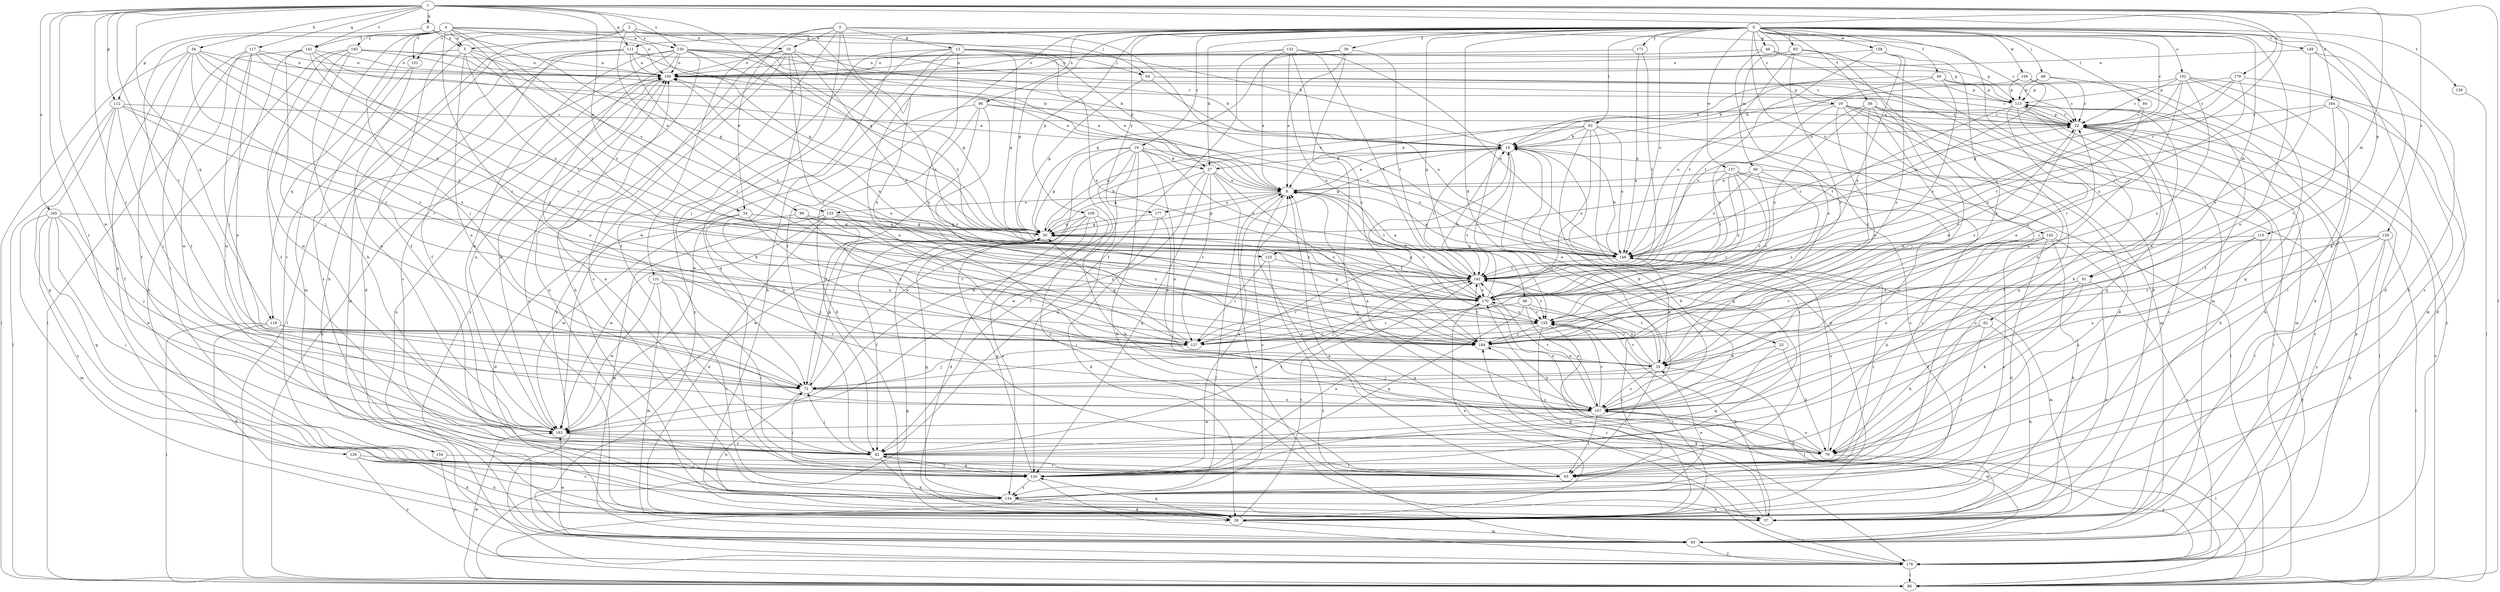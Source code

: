 strict digraph  {
0;
1;
2;
3;
4;
5;
6;
8;
10;
13;
14;
16;
19;
22;
23;
27;
28;
34;
35;
36;
38;
40;
42;
46;
48;
50;
56;
57;
62;
64;
65;
68;
72;
79;
82;
83;
84;
86;
90;
91;
93;
96;
99;
100;
102;
107;
109;
110;
111;
112;
113;
117;
119;
120;
125;
126;
127;
129;
130;
131;
132;
133;
134;
139;
141;
142;
143;
148;
149;
151;
154;
155;
157;
158;
159;
163;
164;
165;
170;
171;
177;
178;
179;
183;
184;
0 -> 5  [label=a];
0 -> 16  [label=c];
0 -> 19  [label=c];
0 -> 22  [label=c];
0 -> 23  [label=d];
0 -> 27  [label=d];
0 -> 36  [label=f];
0 -> 38  [label=f];
0 -> 40  [label=f];
0 -> 42  [label=f];
0 -> 46  [label=g];
0 -> 48  [label=g];
0 -> 50  [label=g];
0 -> 62  [label=i];
0 -> 68  [label=j];
0 -> 79  [label=k];
0 -> 82  [label=l];
0 -> 83  [label=l];
0 -> 84  [label=l];
0 -> 90  [label=m];
0 -> 91  [label=m];
0 -> 96  [label=n];
0 -> 102  [label=o];
0 -> 107  [label=o];
0 -> 109  [label=p];
0 -> 110  [label=p];
0 -> 111  [label=p];
0 -> 139  [label=t];
0 -> 143  [label=u];
0 -> 148  [label=u];
0 -> 149  [label=v];
0 -> 157  [label=w];
0 -> 158  [label=w];
0 -> 159  [label=w];
0 -> 163  [label=w];
0 -> 171  [label=y];
0 -> 177  [label=y];
1 -> 8  [label=b];
1 -> 34  [label=e];
1 -> 50  [label=g];
1 -> 56  [label=h];
1 -> 72  [label=j];
1 -> 86  [label=l];
1 -> 91  [label=m];
1 -> 111  [label=p];
1 -> 112  [label=p];
1 -> 117  [label=q];
1 -> 119  [label=q];
1 -> 125  [label=r];
1 -> 126  [label=r];
1 -> 127  [label=r];
1 -> 129  [label=s];
1 -> 130  [label=s];
1 -> 141  [label=t];
1 -> 163  [label=w];
1 -> 164  [label=x];
1 -> 165  [label=x];
1 -> 179  [label=z];
2 -> 10  [label=b];
2 -> 42  [label=f];
2 -> 57  [label=h];
2 -> 64  [label=i];
2 -> 99  [label=n];
2 -> 130  [label=s];
2 -> 151  [label=v];
2 -> 170  [label=x];
3 -> 10  [label=b];
3 -> 13  [label=b];
3 -> 22  [label=c];
3 -> 34  [label=e];
3 -> 35  [label=e];
3 -> 42  [label=f];
3 -> 72  [label=j];
3 -> 131  [label=s];
3 -> 148  [label=u];
4 -> 5  [label=a];
4 -> 14  [label=b];
4 -> 42  [label=f];
4 -> 50  [label=g];
4 -> 72  [label=j];
4 -> 93  [label=m];
4 -> 100  [label=n];
4 -> 127  [label=r];
4 -> 141  [label=t];
4 -> 142  [label=t];
4 -> 151  [label=v];
4 -> 183  [label=z];
4 -> 184  [label=z];
5 -> 100  [label=n];
5 -> 107  [label=o];
5 -> 119  [label=q];
5 -> 133  [label=s];
5 -> 142  [label=t];
5 -> 154  [label=v];
5 -> 125  [label=s];
6 -> 50  [label=g];
6 -> 133  [label=s];
6 -> 134  [label=s];
6 -> 142  [label=t];
6 -> 155  [label=v];
6 -> 177  [label=y];
8 -> 5  [label=a];
8 -> 50  [label=g];
8 -> 112  [label=p];
10 -> 6  [label=a];
10 -> 57  [label=h];
10 -> 79  [label=k];
10 -> 100  [label=n];
10 -> 127  [label=r];
10 -> 134  [label=s];
10 -> 170  [label=x];
10 -> 178  [label=y];
13 -> 27  [label=d];
13 -> 50  [label=g];
13 -> 57  [label=h];
13 -> 64  [label=i];
13 -> 107  [label=o];
13 -> 120  [label=q];
13 -> 170  [label=x];
13 -> 178  [label=y];
13 -> 184  [label=z];
14 -> 6  [label=a];
14 -> 27  [label=d];
14 -> 35  [label=e];
14 -> 50  [label=g];
14 -> 65  [label=i];
14 -> 134  [label=s];
14 -> 142  [label=t];
14 -> 155  [label=v];
16 -> 27  [label=d];
16 -> 42  [label=f];
16 -> 50  [label=g];
16 -> 57  [label=h];
16 -> 72  [label=j];
16 -> 107  [label=o];
16 -> 120  [label=q];
16 -> 142  [label=t];
16 -> 148  [label=u];
16 -> 163  [label=w];
19 -> 6  [label=a];
19 -> 22  [label=c];
19 -> 28  [label=d];
19 -> 35  [label=e];
19 -> 65  [label=i];
19 -> 86  [label=l];
19 -> 93  [label=m];
19 -> 170  [label=x];
22 -> 14  [label=b];
22 -> 42  [label=f];
22 -> 57  [label=h];
22 -> 86  [label=l];
22 -> 113  [label=p];
22 -> 184  [label=z];
23 -> 35  [label=e];
23 -> 79  [label=k];
23 -> 120  [label=q];
27 -> 6  [label=a];
27 -> 50  [label=g];
27 -> 86  [label=l];
27 -> 120  [label=q];
27 -> 127  [label=r];
27 -> 163  [label=w];
27 -> 184  [label=z];
28 -> 93  [label=m];
28 -> 100  [label=n];
28 -> 120  [label=q];
28 -> 142  [label=t];
28 -> 155  [label=v];
28 -> 170  [label=x];
34 -> 35  [label=e];
34 -> 50  [label=g];
34 -> 127  [label=r];
34 -> 148  [label=u];
34 -> 163  [label=w];
35 -> 57  [label=h];
35 -> 65  [label=i];
35 -> 72  [label=j];
35 -> 107  [label=o];
35 -> 142  [label=t];
35 -> 148  [label=u];
35 -> 155  [label=v];
35 -> 170  [label=x];
36 -> 22  [label=c];
36 -> 35  [label=e];
36 -> 72  [label=j];
36 -> 120  [label=q];
36 -> 127  [label=r];
36 -> 148  [label=u];
36 -> 170  [label=x];
38 -> 6  [label=a];
38 -> 50  [label=g];
38 -> 100  [label=n];
38 -> 142  [label=t];
38 -> 178  [label=y];
40 -> 14  [label=b];
40 -> 113  [label=p];
40 -> 148  [label=u];
40 -> 170  [label=x];
40 -> 178  [label=y];
42 -> 14  [label=b];
42 -> 57  [label=h];
42 -> 65  [label=i];
42 -> 72  [label=j];
42 -> 120  [label=q];
42 -> 142  [label=t];
46 -> 35  [label=e];
46 -> 57  [label=h];
46 -> 100  [label=n];
46 -> 113  [label=p];
48 -> 107  [label=o];
48 -> 120  [label=q];
48 -> 127  [label=r];
48 -> 134  [label=s];
48 -> 155  [label=v];
50 -> 14  [label=b];
50 -> 42  [label=f];
50 -> 72  [label=j];
50 -> 148  [label=u];
56 -> 42  [label=f];
56 -> 86  [label=l];
56 -> 100  [label=n];
56 -> 120  [label=q];
56 -> 127  [label=r];
56 -> 148  [label=u];
56 -> 170  [label=x];
56 -> 184  [label=z];
57 -> 6  [label=a];
57 -> 184  [label=z];
62 -> 57  [label=h];
62 -> 65  [label=i];
62 -> 79  [label=k];
62 -> 127  [label=r];
64 -> 22  [label=c];
64 -> 50  [label=g];
64 -> 113  [label=p];
64 -> 148  [label=u];
65 -> 6  [label=a];
65 -> 100  [label=n];
68 -> 14  [label=b];
68 -> 22  [label=c];
68 -> 42  [label=f];
68 -> 113  [label=p];
72 -> 50  [label=g];
72 -> 57  [label=h];
72 -> 107  [label=o];
79 -> 107  [label=o];
79 -> 148  [label=u];
79 -> 170  [label=x];
79 -> 178  [label=y];
79 -> 184  [label=z];
82 -> 14  [label=b];
82 -> 28  [label=d];
82 -> 50  [label=g];
82 -> 86  [label=l];
82 -> 107  [label=o];
82 -> 120  [label=q];
82 -> 148  [label=u];
82 -> 170  [label=x];
83 -> 72  [label=j];
83 -> 93  [label=m];
83 -> 100  [label=n];
83 -> 142  [label=t];
83 -> 184  [label=z];
84 -> 22  [label=c];
84 -> 170  [label=x];
86 -> 22  [label=c];
86 -> 50  [label=g];
86 -> 100  [label=n];
86 -> 163  [label=w];
90 -> 6  [label=a];
90 -> 148  [label=u];
90 -> 155  [label=v];
90 -> 178  [label=y];
90 -> 184  [label=z];
91 -> 28  [label=d];
91 -> 42  [label=f];
91 -> 79  [label=k];
91 -> 155  [label=v];
91 -> 170  [label=x];
93 -> 6  [label=a];
93 -> 22  [label=c];
93 -> 100  [label=n];
93 -> 163  [label=w];
93 -> 178  [label=y];
96 -> 22  [label=c];
96 -> 28  [label=d];
96 -> 42  [label=f];
96 -> 148  [label=u];
96 -> 163  [label=w];
96 -> 184  [label=z];
99 -> 28  [label=d];
99 -> 50  [label=g];
99 -> 127  [label=r];
99 -> 184  [label=z];
100 -> 113  [label=p];
100 -> 163  [label=w];
102 -> 22  [label=c];
102 -> 57  [label=h];
102 -> 93  [label=m];
102 -> 113  [label=p];
102 -> 120  [label=q];
102 -> 127  [label=r];
102 -> 142  [label=t];
102 -> 184  [label=z];
107 -> 6  [label=a];
107 -> 14  [label=b];
107 -> 65  [label=i];
107 -> 86  [label=l];
107 -> 93  [label=m];
107 -> 142  [label=t];
107 -> 155  [label=v];
107 -> 163  [label=w];
109 -> 28  [label=d];
109 -> 50  [label=g];
109 -> 65  [label=i];
109 -> 79  [label=k];
109 -> 134  [label=s];
109 -> 163  [label=w];
110 -> 79  [label=k];
110 -> 107  [label=o];
110 -> 148  [label=u];
110 -> 178  [label=y];
111 -> 6  [label=a];
111 -> 28  [label=d];
111 -> 42  [label=f];
111 -> 86  [label=l];
111 -> 100  [label=n];
111 -> 113  [label=p];
111 -> 170  [label=x];
112 -> 22  [label=c];
112 -> 42  [label=f];
112 -> 72  [label=j];
112 -> 86  [label=l];
112 -> 120  [label=q];
112 -> 155  [label=v];
112 -> 170  [label=x];
113 -> 22  [label=c];
113 -> 35  [label=e];
113 -> 57  [label=h];
113 -> 79  [label=k];
113 -> 93  [label=m];
113 -> 107  [label=o];
113 -> 120  [label=q];
113 -> 142  [label=t];
117 -> 14  [label=b];
117 -> 65  [label=i];
117 -> 72  [label=j];
117 -> 100  [label=n];
117 -> 107  [label=o];
117 -> 148  [label=u];
117 -> 163  [label=w];
119 -> 28  [label=d];
119 -> 72  [label=j];
119 -> 86  [label=l];
119 -> 127  [label=r];
119 -> 184  [label=z];
120 -> 6  [label=a];
120 -> 42  [label=f];
120 -> 50  [label=g];
120 -> 72  [label=j];
120 -> 134  [label=s];
120 -> 170  [label=x];
120 -> 178  [label=y];
125 -> 127  [label=r];
125 -> 142  [label=t];
125 -> 178  [label=y];
126 -> 28  [label=d];
126 -> 57  [label=h];
126 -> 65  [label=i];
126 -> 134  [label=s];
126 -> 178  [label=y];
127 -> 14  [label=b];
127 -> 50  [label=g];
127 -> 72  [label=j];
129 -> 57  [label=h];
129 -> 65  [label=i];
129 -> 86  [label=l];
129 -> 107  [label=o];
129 -> 148  [label=u];
129 -> 184  [label=z];
130 -> 6  [label=a];
130 -> 14  [label=b];
130 -> 22  [label=c];
130 -> 50  [label=g];
130 -> 93  [label=m];
130 -> 100  [label=n];
130 -> 107  [label=o];
130 -> 134  [label=s];
130 -> 142  [label=t];
130 -> 163  [label=w];
130 -> 178  [label=y];
131 -> 65  [label=i];
131 -> 93  [label=m];
131 -> 134  [label=s];
131 -> 163  [label=w];
131 -> 170  [label=x];
132 -> 6  [label=a];
132 -> 42  [label=f];
132 -> 100  [label=n];
132 -> 142  [label=t];
132 -> 148  [label=u];
132 -> 170  [label=x];
132 -> 184  [label=z];
133 -> 28  [label=d];
133 -> 35  [label=e];
133 -> 50  [label=g];
133 -> 93  [label=m];
133 -> 163  [label=w];
133 -> 170  [label=x];
133 -> 184  [label=z];
134 -> 22  [label=c];
134 -> 28  [label=d];
134 -> 35  [label=e];
134 -> 50  [label=g];
134 -> 57  [label=h];
134 -> 100  [label=n];
139 -> 86  [label=l];
141 -> 6  [label=a];
141 -> 72  [label=j];
141 -> 86  [label=l];
141 -> 100  [label=n];
141 -> 155  [label=v];
141 -> 163  [label=w];
141 -> 184  [label=z];
142 -> 6  [label=a];
142 -> 50  [label=g];
142 -> 72  [label=j];
142 -> 127  [label=r];
142 -> 155  [label=v];
142 -> 170  [label=x];
143 -> 28  [label=d];
143 -> 57  [label=h];
143 -> 79  [label=k];
143 -> 107  [label=o];
143 -> 134  [label=s];
143 -> 148  [label=u];
143 -> 178  [label=y];
148 -> 6  [label=a];
148 -> 14  [label=b];
148 -> 22  [label=c];
148 -> 65  [label=i];
148 -> 93  [label=m];
148 -> 142  [label=t];
149 -> 28  [label=d];
149 -> 57  [label=h];
149 -> 100  [label=n];
149 -> 184  [label=z];
151 -> 134  [label=s];
151 -> 163  [label=w];
154 -> 65  [label=i];
154 -> 178  [label=y];
155 -> 22  [label=c];
155 -> 28  [label=d];
155 -> 50  [label=g];
155 -> 57  [label=h];
155 -> 86  [label=l];
155 -> 127  [label=r];
155 -> 184  [label=z];
157 -> 6  [label=a];
157 -> 65  [label=i];
157 -> 107  [label=o];
157 -> 127  [label=r];
157 -> 142  [label=t];
157 -> 155  [label=v];
157 -> 170  [label=x];
158 -> 35  [label=e];
158 -> 100  [label=n];
158 -> 142  [label=t];
158 -> 170  [label=x];
158 -> 184  [label=z];
159 -> 14  [label=b];
159 -> 22  [label=c];
159 -> 113  [label=p];
159 -> 148  [label=u];
163 -> 42  [label=f];
163 -> 79  [label=k];
163 -> 100  [label=n];
164 -> 22  [label=c];
164 -> 28  [label=d];
164 -> 65  [label=i];
164 -> 142  [label=t];
164 -> 155  [label=v];
165 -> 50  [label=g];
165 -> 65  [label=i];
165 -> 72  [label=j];
165 -> 93  [label=m];
165 -> 120  [label=q];
165 -> 134  [label=s];
165 -> 163  [label=w];
170 -> 14  [label=b];
170 -> 100  [label=n];
170 -> 107  [label=o];
170 -> 155  [label=v];
171 -> 100  [label=n];
171 -> 142  [label=t];
171 -> 148  [label=u];
177 -> 28  [label=d];
177 -> 35  [label=e];
177 -> 50  [label=g];
178 -> 6  [label=a];
178 -> 86  [label=l];
178 -> 113  [label=p];
179 -> 22  [label=c];
179 -> 50  [label=g];
179 -> 113  [label=p];
179 -> 134  [label=s];
179 -> 170  [label=x];
183 -> 14  [label=b];
183 -> 22  [label=c];
183 -> 42  [label=f];
183 -> 57  [label=h];
183 -> 79  [label=k];
183 -> 100  [label=n];
183 -> 163  [label=w];
184 -> 22  [label=c];
184 -> 35  [label=e];
184 -> 100  [label=n];
184 -> 142  [label=t];
}
